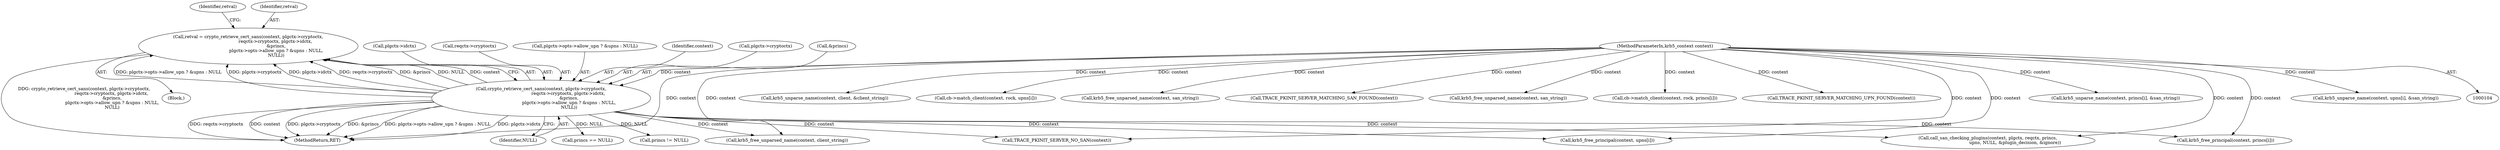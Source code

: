 digraph "0_krb5_50fe4074f188c2d4da0c421e96553acea8378db2_1@API" {
"1000132" [label="(Call,retval = crypto_retrieve_cert_sans(context, plgctx->cryptoctx,\n                                       reqctx->cryptoctx, plgctx->idctx,\n                                        &princs,\n                                        plgctx->opts->allow_upn ? &upns : NULL,\n                                        NULL))"];
"1000134" [label="(Call,crypto_retrieve_cert_sans(context, plgctx->cryptoctx,\n                                       reqctx->cryptoctx, plgctx->idctx,\n                                        &princs,\n                                        plgctx->opts->allow_upn ? &upns : NULL,\n                                        NULL))"];
"1000105" [label="(MethodParameterIn,krb5_context context)"];
"1000218" [label="(Call,krb5_unparse_name(context, client, &client_string))"];
"1000142" [label="(Call,plgctx->idctx)"];
"1000139" [label="(Call,reqctx->cryptoctx)"];
"1000321" [label="(Call,cb->match_client(context, rock, upns[i]))"];
"1000158" [label="(Identifier,retval)"];
"1000254" [label="(Call,krb5_free_unparsed_name(context, san_string))"];
"1000265" [label="(Call,TRACE_PKINIT_SERVER_MATCHING_SAN_FOUND(context))"];
"1000317" [label="(Call,krb5_free_unparsed_name(context, san_string))"];
"1000169" [label="(Call,princs == NULL)"];
"1000400" [label="(Call,krb5_free_principal(context, upns[i]))"];
"1000422" [label="(MethodReturn,RET)"];
"1000105" [label="(MethodParameterIn,krb5_context context)"];
"1000258" [label="(Call,cb->match_client(context, rock, princs[i]))"];
"1000132" [label="(Call,retval = crypto_retrieve_cert_sans(context, plgctx->cryptoctx,\n                                       reqctx->cryptoctx, plgctx->idctx,\n                                        &princs,\n                                        plgctx->opts->allow_upn ? &upns : NULL,\n                                        NULL))"];
"1000328" [label="(Call,TRACE_PKINIT_SERVER_MATCHING_UPN_FOUND(context))"];
"1000156" [label="(Identifier,NULL)"];
"1000134" [label="(Call,crypto_retrieve_cert_sans(context, plgctx->cryptoctx,\n                                       reqctx->cryptoctx, plgctx->idctx,\n                                        &princs,\n                                        plgctx->opts->allow_upn ? &upns : NULL,\n                                        NULL))"];
"1000411" [label="(Call,krb5_free_unparsed_name(context, client_string))"];
"1000147" [label="(Call,plgctx->opts->allow_upn ? &upns : NULL)"];
"1000176" [label="(Call,TRACE_PKINIT_SERVER_NO_SAN(context))"];
"1000242" [label="(Call,krb5_unparse_name(context, princs[i], &san_string))"];
"1000135" [label="(Identifier,context)"];
"1000136" [label="(Call,plgctx->cryptoctx)"];
"1000133" [label="(Identifier,retval)"];
"1000184" [label="(Call,call_san_checking_plugins(context, plgctx, reqctx, princs,\n                                       upns, NULL, &plugin_decision, &ignore))"];
"1000112" [label="(Block,)"];
"1000377" [label="(Call,krb5_free_principal(context, princs[i]))"];
"1000305" [label="(Call,krb5_unparse_name(context, upns[i], &san_string))"];
"1000145" [label="(Call,&princs)"];
"1000362" [label="(Call,princs != NULL)"];
"1000132" -> "1000112"  [label="AST: "];
"1000132" -> "1000134"  [label="CFG: "];
"1000133" -> "1000132"  [label="AST: "];
"1000134" -> "1000132"  [label="AST: "];
"1000158" -> "1000132"  [label="CFG: "];
"1000132" -> "1000422"  [label="DDG: crypto_retrieve_cert_sans(context, plgctx->cryptoctx,\n                                       reqctx->cryptoctx, plgctx->idctx,\n                                        &princs,\n                                        plgctx->opts->allow_upn ? &upns : NULL,\n                                        NULL)"];
"1000134" -> "1000132"  [label="DDG: plgctx->opts->allow_upn ? &upns : NULL"];
"1000134" -> "1000132"  [label="DDG: plgctx->cryptoctx"];
"1000134" -> "1000132"  [label="DDG: plgctx->idctx"];
"1000134" -> "1000132"  [label="DDG: reqctx->cryptoctx"];
"1000134" -> "1000132"  [label="DDG: &princs"];
"1000134" -> "1000132"  [label="DDG: NULL"];
"1000134" -> "1000132"  [label="DDG: context"];
"1000134" -> "1000156"  [label="CFG: "];
"1000135" -> "1000134"  [label="AST: "];
"1000136" -> "1000134"  [label="AST: "];
"1000139" -> "1000134"  [label="AST: "];
"1000142" -> "1000134"  [label="AST: "];
"1000145" -> "1000134"  [label="AST: "];
"1000147" -> "1000134"  [label="AST: "];
"1000156" -> "1000134"  [label="AST: "];
"1000134" -> "1000422"  [label="DDG: plgctx->idctx"];
"1000134" -> "1000422"  [label="DDG: reqctx->cryptoctx"];
"1000134" -> "1000422"  [label="DDG: context"];
"1000134" -> "1000422"  [label="DDG: plgctx->cryptoctx"];
"1000134" -> "1000422"  [label="DDG: &princs"];
"1000134" -> "1000422"  [label="DDG: plgctx->opts->allow_upn ? &upns : NULL"];
"1000105" -> "1000134"  [label="DDG: context"];
"1000134" -> "1000169"  [label="DDG: NULL"];
"1000134" -> "1000176"  [label="DDG: context"];
"1000134" -> "1000184"  [label="DDG: context"];
"1000134" -> "1000362"  [label="DDG: NULL"];
"1000134" -> "1000377"  [label="DDG: context"];
"1000134" -> "1000400"  [label="DDG: context"];
"1000134" -> "1000411"  [label="DDG: context"];
"1000105" -> "1000104"  [label="AST: "];
"1000105" -> "1000422"  [label="DDG: context"];
"1000105" -> "1000176"  [label="DDG: context"];
"1000105" -> "1000184"  [label="DDG: context"];
"1000105" -> "1000218"  [label="DDG: context"];
"1000105" -> "1000242"  [label="DDG: context"];
"1000105" -> "1000254"  [label="DDG: context"];
"1000105" -> "1000258"  [label="DDG: context"];
"1000105" -> "1000265"  [label="DDG: context"];
"1000105" -> "1000305"  [label="DDG: context"];
"1000105" -> "1000317"  [label="DDG: context"];
"1000105" -> "1000321"  [label="DDG: context"];
"1000105" -> "1000328"  [label="DDG: context"];
"1000105" -> "1000377"  [label="DDG: context"];
"1000105" -> "1000400"  [label="DDG: context"];
"1000105" -> "1000411"  [label="DDG: context"];
}
